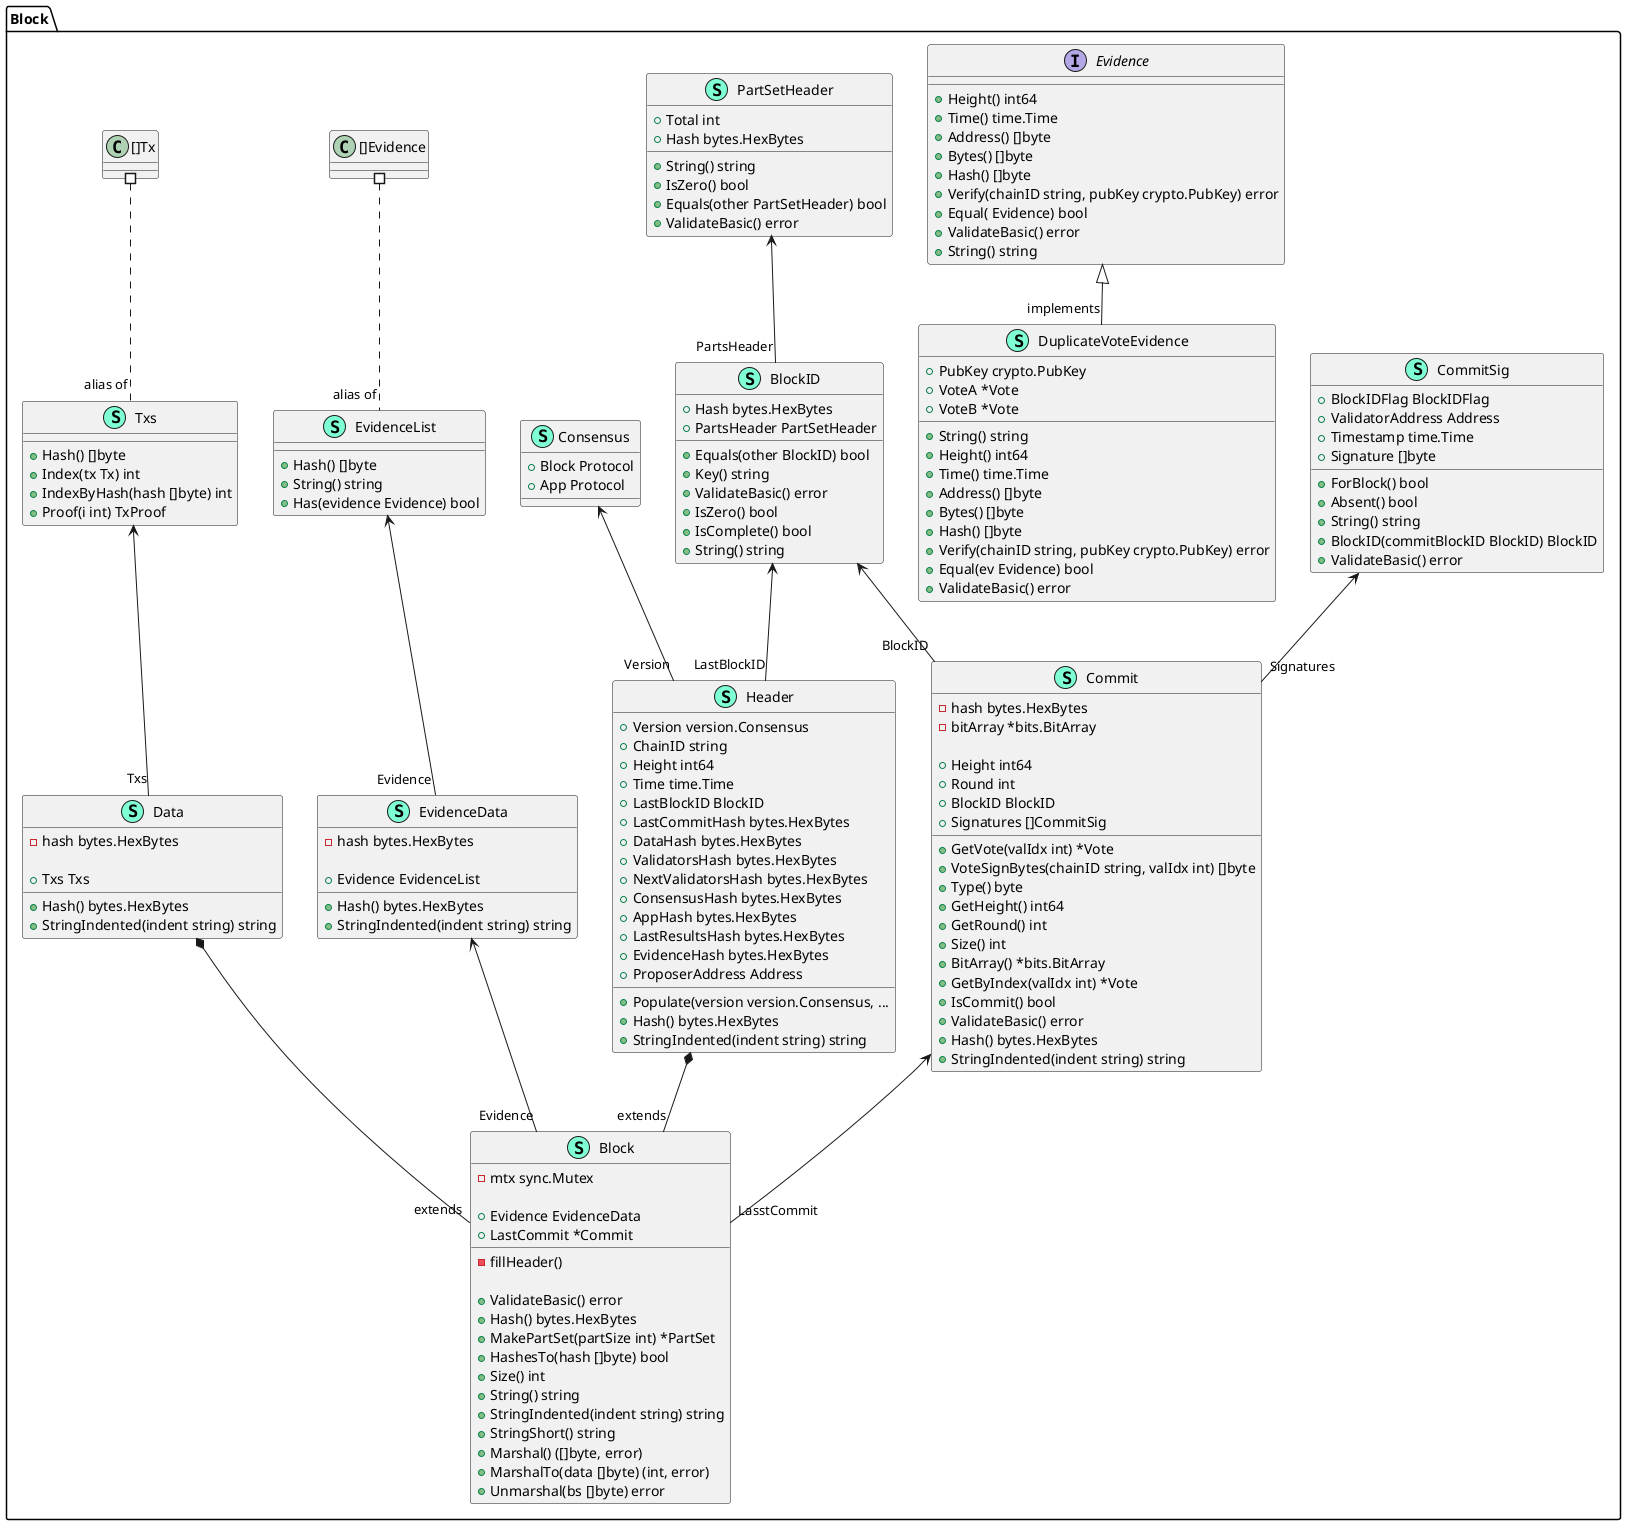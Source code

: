 @startuml
namespace Block {
    class Block << (S,Aquamarine) >> {
        - mtx sync.Mutex

        + Evidence EvidenceData
        + LastCommit *Commit

        - fillHeader() 

        + ValidateBasic() error
        + Hash() bytes.HexBytes
        + MakePartSet(partSize int) *PartSet
        + HashesTo(hash []byte) bool
        + Size() int
        + String() string
        + StringIndented(indent string) string
        + StringShort() string
        + Marshal() ([]byte, error)
        + MarshalTo(data []byte) (int, error)
        + Unmarshal(bs []byte) error

    }
    class BlockID << (S,Aquamarine) >> {
        + Hash bytes.HexBytes
        + PartsHeader PartSetHeader

        + Equals(other BlockID) bool
        + Key() string
        + ValidateBasic() error
        + IsZero() bool
        + IsComplete() bool
        + String() string

    }

    class Commit << (S,Aquamarine) >> {
        - hash bytes.HexBytes
        - bitArray *bits.BitArray

        + Height int64
        + Round int
        + BlockID BlockID
        + Signatures []CommitSig

        + GetVote(valIdx int) *Vote
        + VoteSignBytes(chainID string, valIdx int) []byte
        + Type() byte
        + GetHeight() int64
        + GetRound() int
        + Size() int
        + BitArray() *bits.BitArray
        + GetByIndex(valIdx int) *Vote
        + IsCommit() bool
        + ValidateBasic() error
        + Hash() bytes.HexBytes
        + StringIndented(indent string) string

    }
    class CommitSig << (S,Aquamarine) >> {
        + BlockIDFlag BlockIDFlag
        + ValidatorAddress Address
        + Timestamp time.Time
        + Signature []byte

        + ForBlock() bool
        + Absent() bool
        + String() string
        + BlockID(commitBlockID BlockID) BlockID
        + ValidateBasic() error

    }
    class Data << (S,Aquamarine) >> {
        - hash bytes.HexBytes

        + Txs Txs

        + Hash() bytes.HexBytes
        + StringIndented(indent string) string

    }
    class DuplicateVoteEvidence << (S,Aquamarine) >> {
        + PubKey crypto.PubKey
        + VoteA *Vote
        + VoteB *Vote

        + String() string
        + Height() int64
        + Time() time.Time
        + Address() []byte
        + Bytes() []byte
        + Hash() []byte
        + Verify(chainID string, pubKey crypto.PubKey) error
        + Equal(ev Evidence) bool
        + ValidateBasic() error

    }

    interface Evidence  {
        + Height() int64
        + Time() time.Time
        + Address() []byte
        + Bytes() []byte
        + Hash() []byte
        + Verify(chainID string, pubKey crypto.PubKey) error
        + Equal( Evidence) bool
        + ValidateBasic() error
        + String() string

    }
    class EvidenceData << (S,Aquamarine) >> {
        - hash bytes.HexBytes

        + Evidence EvidenceList

        + Hash() bytes.HexBytes
        + StringIndented(indent string) string

    }
    class EvidenceList << (S,Aquamarine) >> {
        + Hash() []byte
        + String() string
        + Has(evidence Evidence) bool

    }

    class Header << (S,Aquamarine) >> {
        + Version version.Consensus
        + ChainID string
        + Height int64
        + Time time.Time
        + LastBlockID BlockID
        + LastCommitHash bytes.HexBytes
        + DataHash bytes.HexBytes
        + ValidatorsHash bytes.HexBytes
        + NextValidatorsHash bytes.HexBytes
        + ConsensusHash bytes.HexBytes
        + AppHash bytes.HexBytes
        + LastResultsHash bytes.HexBytes
        + EvidenceHash bytes.HexBytes
        + ProposerAddress Address

        + Populate(version version.Consensus, ... 
        + Hash() bytes.HexBytes
        + StringIndented(indent string) string
    }

    class Txs << (S,Aquamarine) >> {
        + Hash() []byte
        + Index(tx Tx) int
        + IndexByHash(hash []byte) int
        + Proof(i int) TxProof

    }

    class PartSetHeader << (S,Aquamarine) >> {
        + Total int
        + Hash bytes.HexBytes

        + String() string
        + IsZero() bool
        + Equals(other PartSetHeader) bool
        + ValidateBasic() error

    }

    class Consensus << (S, Aquamarine) >> {
        + Block Protocol
        + App Protocol
    }

"Block.Data" *-- "extends""Block.Block"
"Block.Header" *-- "extends""Block.Block"

"Block.Evidence" <|-- "implements""Block.DuplicateVoteEvidence"

"Block.BlockID" <--"LastBlockID" "Block.Header"

"Block.Commit" <-- "LasstCommit" "Block.Block"
"Block.EvidenceData" <-- "Evidence" "Block.Block"
"Block.EvidenceList" <-- "Evidence" "Block.EvidenceData"

"Block.BlockID" <-- "BlockID" "Block.Commit"
"Block.CommitSig" <-- "Signatures" "Block.Commit"

"Block.PartSetHeader" <-- "PartsHeader" "Block.BlockID"

"Block.Txs" <-- "Txs" "Block.Data"

"Block.[]Evidence" #.. "alias of""Block.EvidenceList"
"Block.[]Tx" #.. "alias of""Block.Txs"

"Block.Consensus" <-- "Version" "Block.Header"

@enduml
